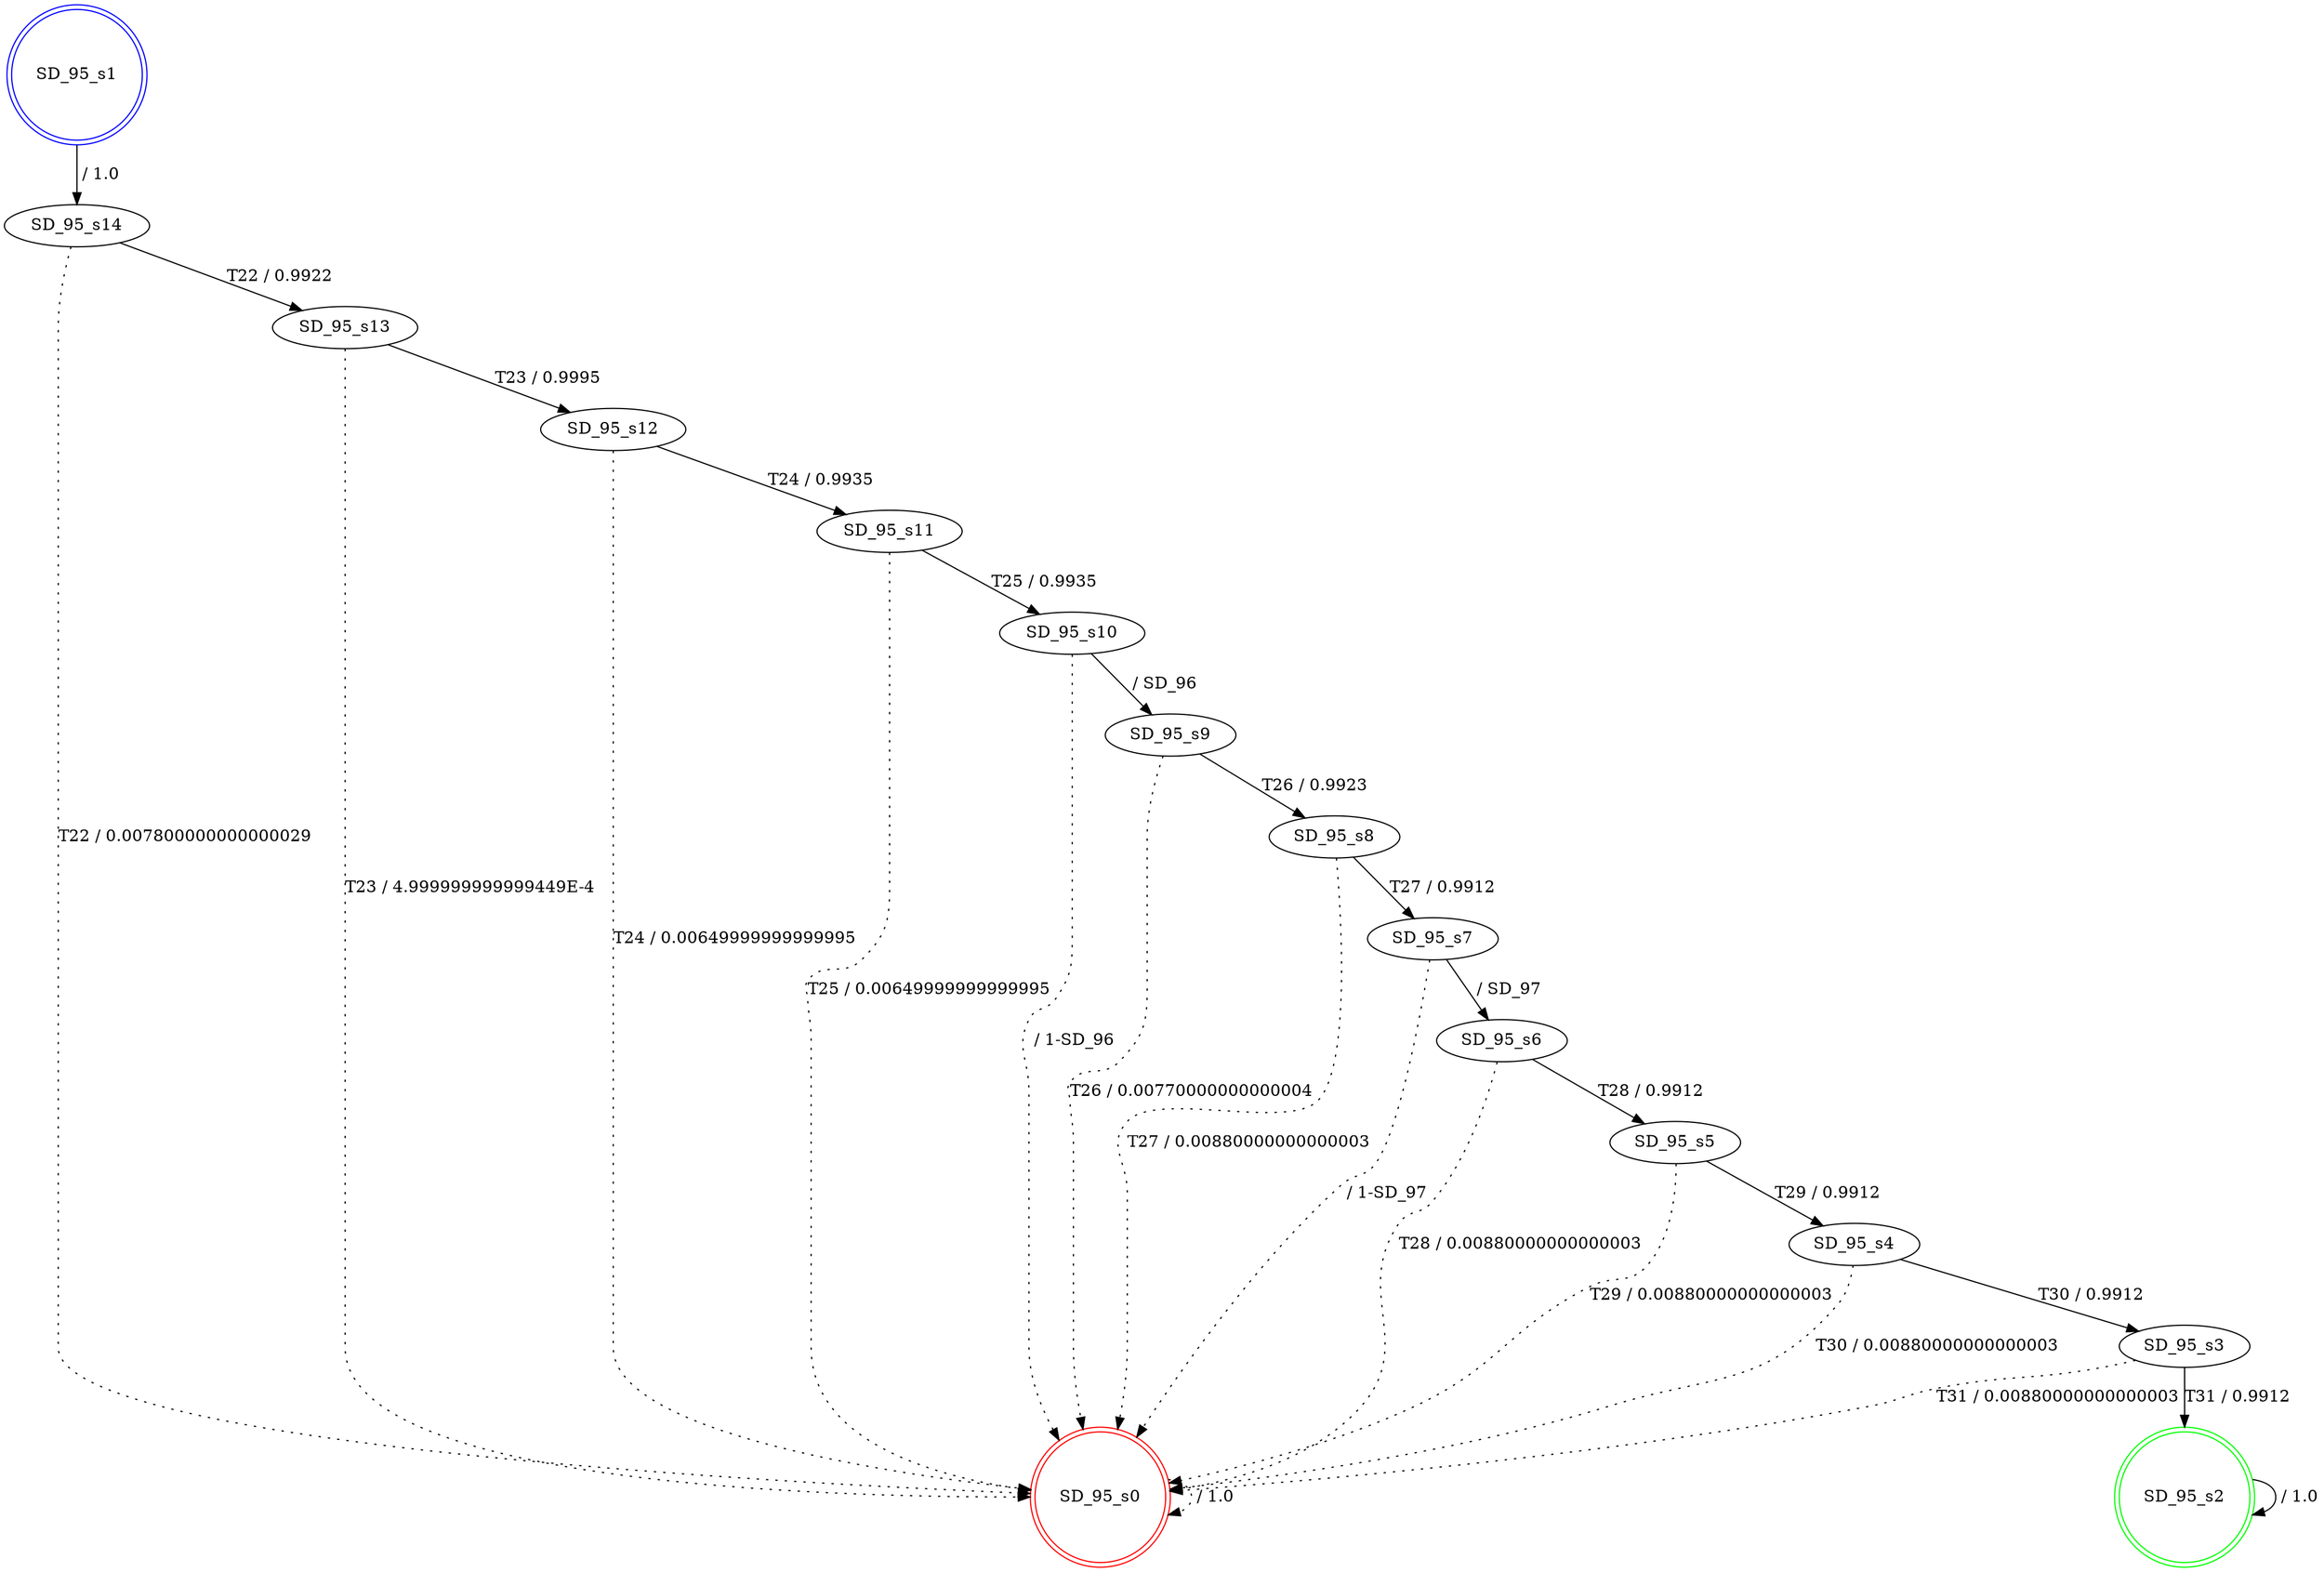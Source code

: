 digraph graphname {
SD_95_s0 [label="SD_95_s0",color=red,shape=doublecircle ];
SD_95_s1 [label="SD_95_s1",color=blue,shape=doublecircle ];
SD_95_s2 [label="SD_95_s2",color=green,shape=doublecircle ];
SD_95_s3 [label="SD_95_s3" ];
SD_95_s4 [label="SD_95_s4" ];
SD_95_s5 [label="SD_95_s5" ];
SD_95_s6 [label="SD_95_s6" ];
SD_95_s7 [label="SD_95_s7" ];
SD_95_s8 [label="SD_95_s8" ];
SD_95_s9 [label="SD_95_s9" ];
SD_95_s10 [label="SD_95_s10" ];
SD_95_s11 [label="SD_95_s11" ];
SD_95_s12 [label="SD_95_s12" ];
SD_95_s13 [label="SD_95_s13" ];
SD_95_s14 [label="SD_95_s14" ];
SD_95_s0 -> SD_95_s0 [label=" / 1.0", style=dotted];
SD_95_s1 -> SD_95_s14 [label=" / 1.0"];
SD_95_s2 -> SD_95_s2 [label=" / 1.0"];
SD_95_s3 -> SD_95_s2 [label="T31 / 0.9912"];
SD_95_s3 -> SD_95_s0 [label="T31 / 0.00880000000000003", style=dotted];
SD_95_s4 -> SD_95_s3 [label="T30 / 0.9912"];
SD_95_s4 -> SD_95_s0 [label="T30 / 0.00880000000000003", style=dotted];
SD_95_s5 -> SD_95_s4 [label="T29 / 0.9912"];
SD_95_s5 -> SD_95_s0 [label="T29 / 0.00880000000000003", style=dotted];
SD_95_s6 -> SD_95_s5 [label="T28 / 0.9912"];
SD_95_s6 -> SD_95_s0 [label="T28 / 0.00880000000000003", style=dotted];
SD_95_s7 -> SD_95_s6 [label=" / SD_97"];
SD_95_s7 -> SD_95_s0 [label=" / 1-SD_97", style=dotted];
SD_95_s8 -> SD_95_s7 [label="T27 / 0.9912"];
SD_95_s8 -> SD_95_s0 [label="T27 / 0.00880000000000003", style=dotted];
SD_95_s9 -> SD_95_s8 [label="T26 / 0.9923"];
SD_95_s9 -> SD_95_s0 [label="T26 / 0.00770000000000004", style=dotted];
SD_95_s10 -> SD_95_s9 [label=" / SD_96"];
SD_95_s10 -> SD_95_s0 [label=" / 1-SD_96", style=dotted];
SD_95_s11 -> SD_95_s10 [label="T25 / 0.9935"];
SD_95_s11 -> SD_95_s0 [label="T25 / 0.00649999999999995", style=dotted];
SD_95_s12 -> SD_95_s11 [label="T24 / 0.9935"];
SD_95_s12 -> SD_95_s0 [label="T24 / 0.00649999999999995", style=dotted];
SD_95_s13 -> SD_95_s12 [label="T23 / 0.9995"];
SD_95_s13 -> SD_95_s0 [label="T23 / 4.999999999999449E-4", style=dotted];
SD_95_s14 -> SD_95_s13 [label="T22 / 0.9922"];
SD_95_s14 -> SD_95_s0 [label="T22 / 0.007800000000000029", style=dotted];
}